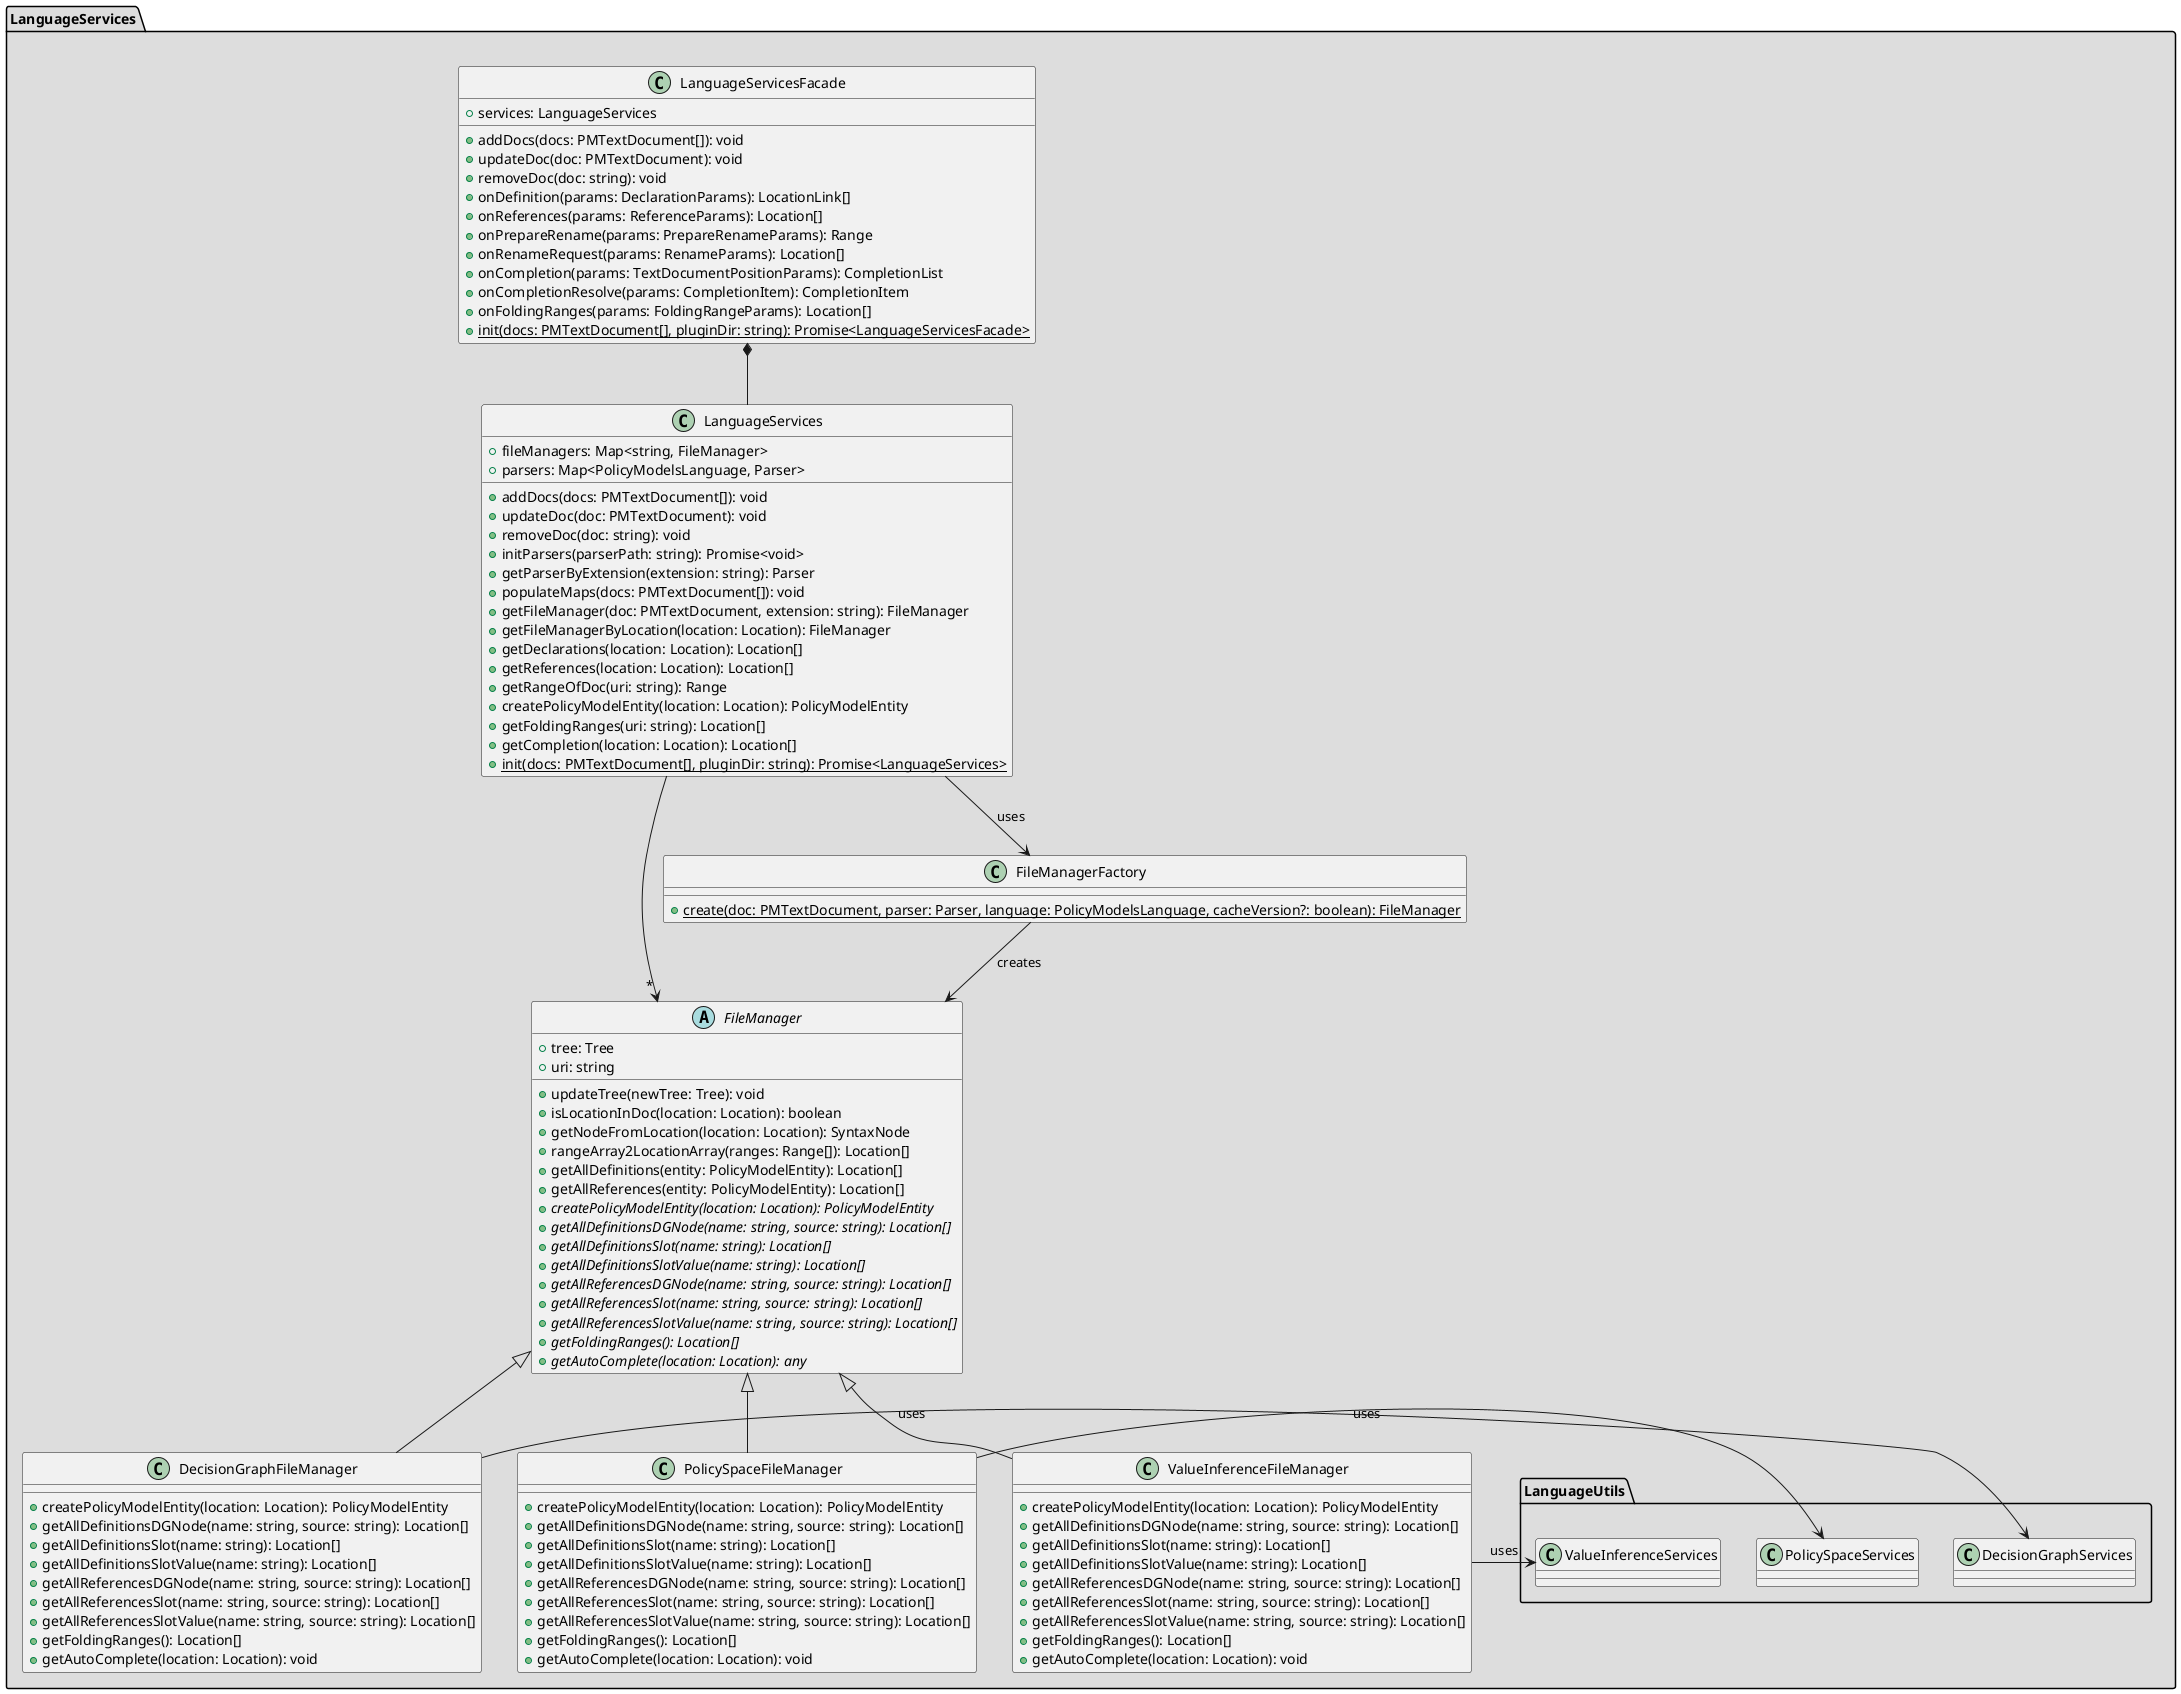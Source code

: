 @startuml

'skinparam style strictuml
'top to bottom direction
'left to right direction

package LanguageServices #DDDDDD {

    class LanguageServicesFacade {
        +services: LanguageServices
        +addDocs(docs: PMTextDocument[]): void
        +updateDoc(doc: PMTextDocument): void
        +removeDoc(doc: string): void
        +onDefinition(params: DeclarationParams): LocationLink[]
        +onReferences(params: ReferenceParams): Location[]
        +onPrepareRename(params: PrepareRenameParams): Range
        +onRenameRequest(params: RenameParams): Location[]
        +onCompletion(params: TextDocumentPositionParams): CompletionList
        +onCompletionResolve(params: CompletionItem): CompletionItem
        +onFoldingRanges(params: FoldingRangeParams): Location[]
        +{static} init(docs: PMTextDocument[], pluginDir: string): Promise<LanguageServicesFacade>
    }
    class LanguageServices {
        +fileManagers: Map<string, FileManager>
        +parsers: Map<PolicyModelsLanguage, Parser>
        +addDocs(docs: PMTextDocument[]): void
        +updateDoc(doc: PMTextDocument): void
        +removeDoc(doc: string): void
        +initParsers(parserPath: string): Promise<void>
        +getParserByExtension(extension: string): Parser
        +populateMaps(docs: PMTextDocument[]): void
        +getFileManager(doc: PMTextDocument, extension: string): FileManager
        +getFileManagerByLocation(location: Location): FileManager
        +getDeclarations(location: Location): Location[]
        +getReferences(location: Location): Location[]
        +getRangeOfDoc(uri: string): Range
        +createPolicyModelEntity(location: Location): PolicyModelEntity
        +getFoldingRanges(uri: string): Location[]
        +getCompletion(location: Location): Location[]
        +{static} init(docs: PMTextDocument[], pluginDir: string): Promise<LanguageServices>
    }
    abstract class FileManager {
        +tree: Tree
        +uri: string
        +updateTree(newTree: Tree): void
        +isLocationInDoc(location: Location): boolean
        +getNodeFromLocation(location: Location): SyntaxNode
        +rangeArray2LocationArray(ranges: Range[]): Location[]
        +getAllDefinitions(entity: PolicyModelEntity): Location[]
        +getAllReferences(entity: PolicyModelEntity): Location[]
        +{abstract} createPolicyModelEntity(location: Location): PolicyModelEntity
        +{abstract} getAllDefinitionsDGNode(name: string, source: string): Location[]
        +{abstract} getAllDefinitionsSlot(name: string): Location[]
        +{abstract} getAllDefinitionsSlotValue(name: string): Location[]
        +{abstract} getAllReferencesDGNode(name: string, source: string): Location[]
        +{abstract} getAllReferencesSlot(name: string, source: string): Location[]
        +{abstract} getAllReferencesSlotValue(name: string, source: string): Location[]
        +{abstract} getFoldingRanges(): Location[]
        +{abstract} getAutoComplete(location: Location): any
    }
    class FileManagerFactory {
        +{static} create(doc: PMTextDocument, parser: Parser, language: PolicyModelsLanguage, cacheVersion?: boolean): FileManager
    }
    class DecisionGraphFileManager extends FileManager {
        +createPolicyModelEntity(location: Location): PolicyModelEntity
        +getAllDefinitionsDGNode(name: string, source: string): Location[]
        +getAllDefinitionsSlot(name: string): Location[]
        +getAllDefinitionsSlotValue(name: string): Location[]
        +getAllReferencesDGNode(name: string, source: string): Location[]
        +getAllReferencesSlot(name: string, source: string): Location[]
        +getAllReferencesSlotValue(name: string, source: string): Location[]
        +getFoldingRanges(): Location[]
        +getAutoComplete(location: Location): void
    }
    class PolicySpaceFileManager extends FileManager {
        +createPolicyModelEntity(location: Location): PolicyModelEntity
        +getAllDefinitionsDGNode(name: string, source: string): Location[]
        +getAllDefinitionsSlot(name: string): Location[]
        +getAllDefinitionsSlotValue(name: string): Location[]
        +getAllReferencesDGNode(name: string, source: string): Location[]
        +getAllReferencesSlot(name: string, source: string): Location[]
        +getAllReferencesSlotValue(name: string, source: string): Location[]
        +getFoldingRanges(): Location[]
        +getAutoComplete(location: Location): void
    }
    class ValueInferenceFileManager extends FileManager {
        +createPolicyModelEntity(location: Location): PolicyModelEntity
        +getAllDefinitionsDGNode(name: string, source: string): Location[]
        +getAllDefinitionsSlot(name: string): Location[]
        +getAllDefinitionsSlotValue(name: string): Location[]
        +getAllReferencesDGNode(name: string, source: string): Location[]
        +getAllReferencesSlot(name: string, source: string): Location[]
        +getAllReferencesSlotValue(name: string, source: string): Location[]
        +getFoldingRanges(): Location[]
        +getAutoComplete(location: Location): void
    }

    package LanguageUtils #DDDDDD {
        class DecisionGraphServices 
        class PolicySpaceServices
        class ValueInferenceServices
    }

    LanguageServicesFacade *-- LanguageServices
    FileManagerFactory --> FileManager : "creates"
    LanguageServices -->  FileManagerFactory : "uses"
    LanguageServices --> "*" FileManager
}


DecisionGraphFileManager -> DecisionGraphServices : "uses"
PolicySpaceFileManager -> PolicySpaceServices : "uses"
ValueInferenceFileManager -> ValueInferenceServices : "uses"



@enduml